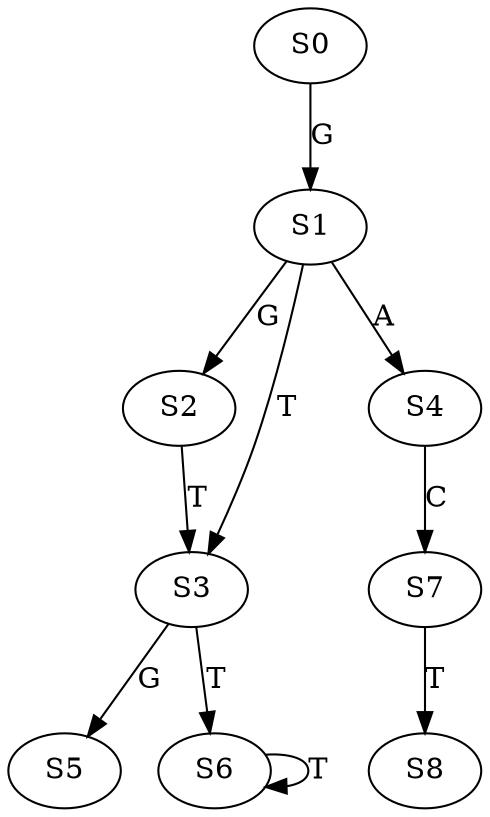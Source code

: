 strict digraph  {
	S0 -> S1 [ label = G ];
	S1 -> S2 [ label = G ];
	S1 -> S3 [ label = T ];
	S1 -> S4 [ label = A ];
	S2 -> S3 [ label = T ];
	S3 -> S5 [ label = G ];
	S3 -> S6 [ label = T ];
	S4 -> S7 [ label = C ];
	S6 -> S6 [ label = T ];
	S7 -> S8 [ label = T ];
}

